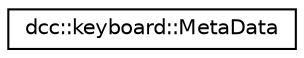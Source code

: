 digraph "类继承关系图"
{
  edge [fontname="Helvetica",fontsize="10",labelfontname="Helvetica",labelfontsize="10"];
  node [fontname="Helvetica",fontsize="10",shape=record];
  rankdir="LR";
  Node0 [label="dcc::keyboard::MetaData",height=0.2,width=0.4,color="black", fillcolor="white", style="filled",URL="$classdcc_1_1keyboard_1_1_meta_data.html"];
}
